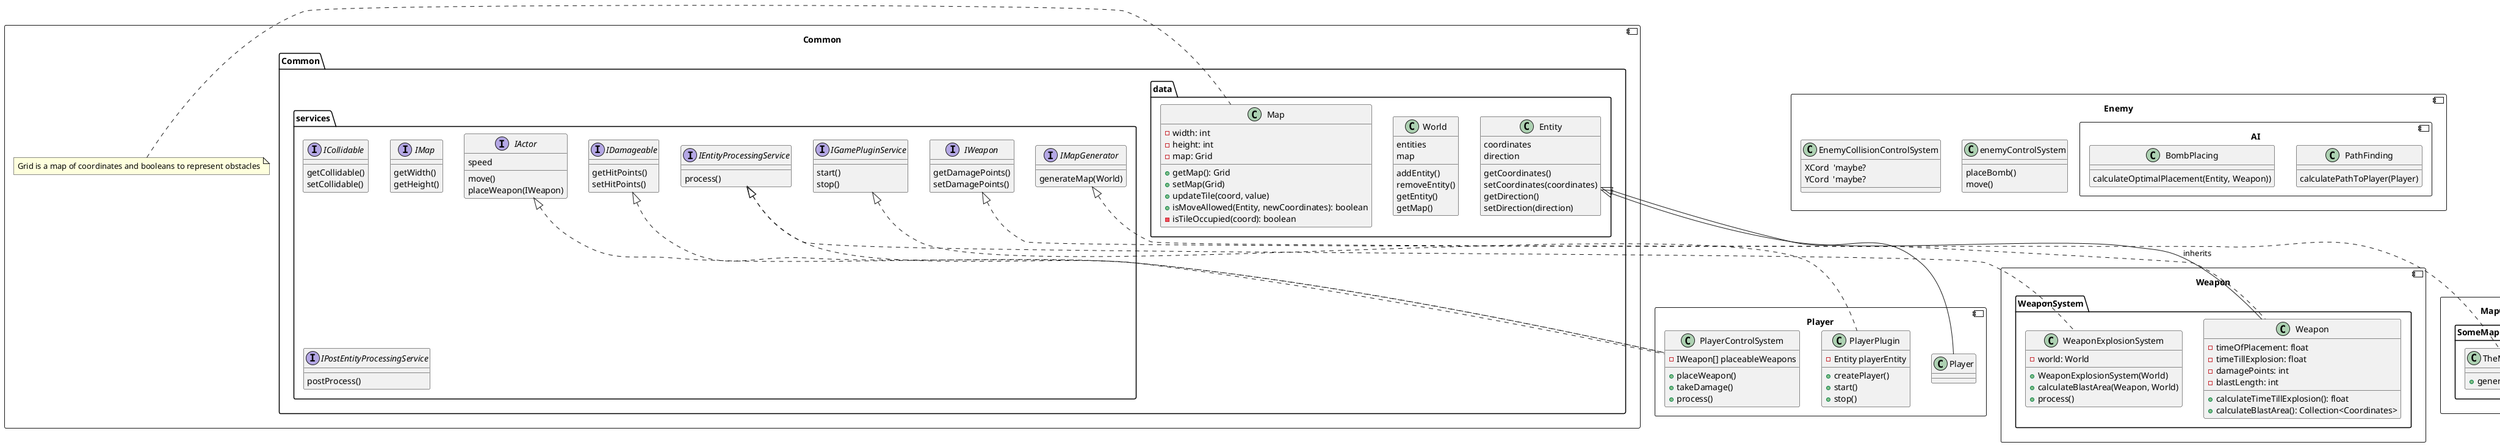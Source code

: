 @startuml
component Common {
    package Common {

        package services {
            interface IActor {
                speed
                move()
                placeWeapon(IWeapon)
            }

            interface IWeapon {
                getDamagePoints()
                setDamagePoints()
            }

            interface ICollidable {
                getCollidable()
                setCollidable()
            }

            interface IDamageable {
                getHitPoints()
                setHitPoints()
            }

            interface IGamePluginService {
                start()
                stop()
            }
            interface IMap {
                getWidth()
                getHeight()
                }

            interface IEntityProcessingService {
                process()
            }

            interface IPostEntityProcessingService {
                postProcess()
            }

            interface IMapGenerator {
                generateMap(World)
            }
        }

        package data {
            class World {
                entities
                map
                addEntity()
                removeEntity()
                getEntity()
                getMap()
            }


            class Entity {
                coordinates
                direction

                getCoordinates()
                setCoordinates(coordinates)
                getDirection()
                setDirection(direction)
            }
            class Map {
                - width: int
                - height: int
                - map: Grid
                + getMap(): Grid
                + setMap(Grid)
                + updateTile(coord, value)
                + isMoveAllowed(Entity, newCoordinates): boolean
                - isTileOccupied(coord): boolean
                }


        }
    }
    note left of Map: Grid is a map of coordinates and booleans to represent obstacles


'	component Parts {
'		interface EntityPart {
'			process()
'		}
'
'		class LifePart implements EntityPart {
'		}
'
'		class MovingPart implements EntityPart {
'		}
'
'		class PositionPart implements EntityPart {
'		}
'
'	}
}
component Weapon {
    package WeaponSystem {
        class Weapon implements Common.Common.services.IWeapon{
            - timeOfPlacement: float
            - timeTillExplosion: float
            - damagePoints: int
            - blastLength: int
            + calculateTimeTillExplosion(): float
            + calculateBlastArea(): Collection<Coordinates>
        }
        Weapon --|> Entity : inherits

        class WeaponExplosionSystem implements Common.Common.services.IEntityProcessingService {
            - world: World
            + WeaponExplosionSystem(World)
            + calculateBlastArea(Weapon, World)
            + process()
        }
    }
}

component Enemy {
    class enemyControlSystem{
        placeBomb()
        move()
    }
    component AI{
    'maybe an interface
        class PathFinding{
            calculatePathToPlayer(Player)
        }

        class BombPlacing {
            calculateOptimalPlacement(Entity, Weapon))
        }
    }

    class EnemyCollisionControlSystem{
        XCord  'maybe?
        YCord  'maybe?
    }
}

component Player {
    class Player {
    }

    class PlayerControlSystem {
    - IWeapon[] placeableWeapons
    + placeWeapon()
    + takeDamage()
    + process()
    }

    class PlayerPlugin {
    - Entity playerEntity
    + createPlayer()
    + start()
    + stop()
    }

    Common.Common.services.IActor <|.. Player.PlayerControlSystem
    Common.Common.services.IDamageable <|.. Player.PlayerControlSystem
    Common.Common.data.Entity <|-- Player.Player
    Common.Common.services.IEntityProcessingService <|.. Player.PlayerControlSystem
    Common.Common.services.IGamePluginService <|.. Player.PlayerPlugin
}

component MapGenerator {
    package SomeMapGenerator {
        class TheMapGenerator implements Common.Common.services.IMapGenerator {
            + generateMap()
        }
}




@enduml
